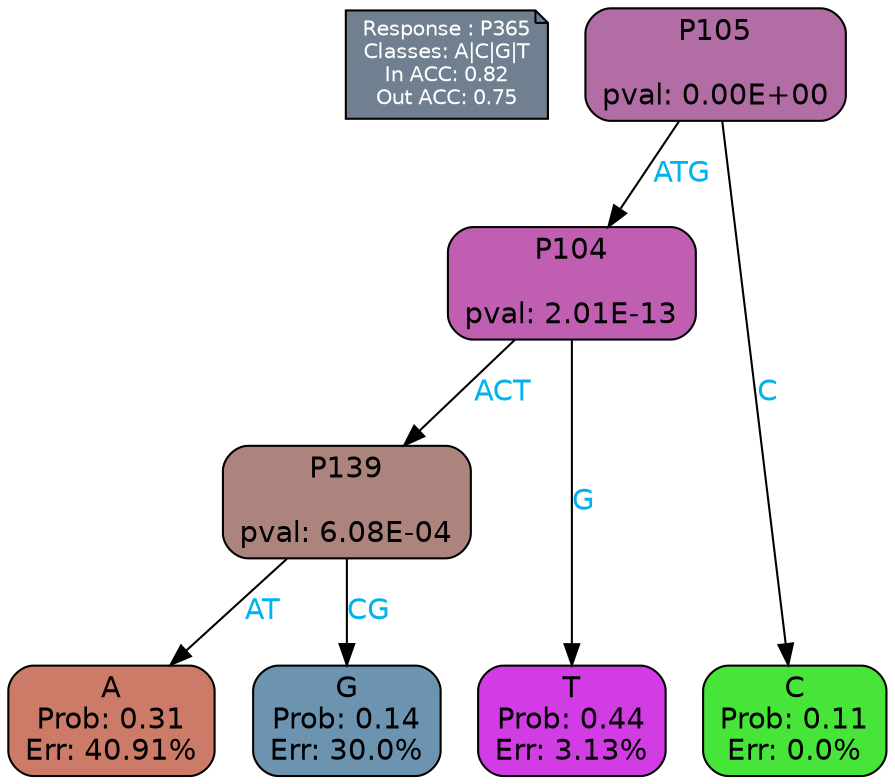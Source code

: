 digraph Tree {
node [shape=box, style="filled, rounded", color="black", fontname=helvetica] ;
graph [ranksep=equally, splines=polylines, bgcolor=transparent, dpi=600] ;
edge [fontname=helvetica] ;
LEGEND [label="Response : P365
Classes: A|C|G|T
In ACC: 0.82
Out ACC: 0.75
",shape=note,align=left,style=filled,fillcolor="slategray",fontcolor="white",fontsize=10];1 [label="P105

pval: 0.00E+00", fillcolor="#b26ea4"] ;
2 [label="P104

pval: 2.01E-13", fillcolor="#c05fb1"] ;
3 [label="P139

pval: 6.08E-04", fillcolor="#ad837e"] ;
4 [label="A
Prob: 0.31
Err: 40.91%", fillcolor="#cb7b67"] ;
5 [label="G
Prob: 0.14
Err: 30.0%", fillcolor="#6c94b1"] ;
6 [label="T
Prob: 0.44
Err: 3.13%", fillcolor="#d23ce5"] ;
7 [label="C
Prob: 0.11
Err: 0.0%", fillcolor="#47e539"] ;
1 -> 2 [label="ATG",fontcolor=deepskyblue2] ;
1 -> 7 [label="C",fontcolor=deepskyblue2] ;
2 -> 3 [label="ACT",fontcolor=deepskyblue2] ;
2 -> 6 [label="G",fontcolor=deepskyblue2] ;
3 -> 4 [label="AT",fontcolor=deepskyblue2] ;
3 -> 5 [label="CG",fontcolor=deepskyblue2] ;
{rank = same; 4;5;6;7;}{rank = same; LEGEND;1;}}
